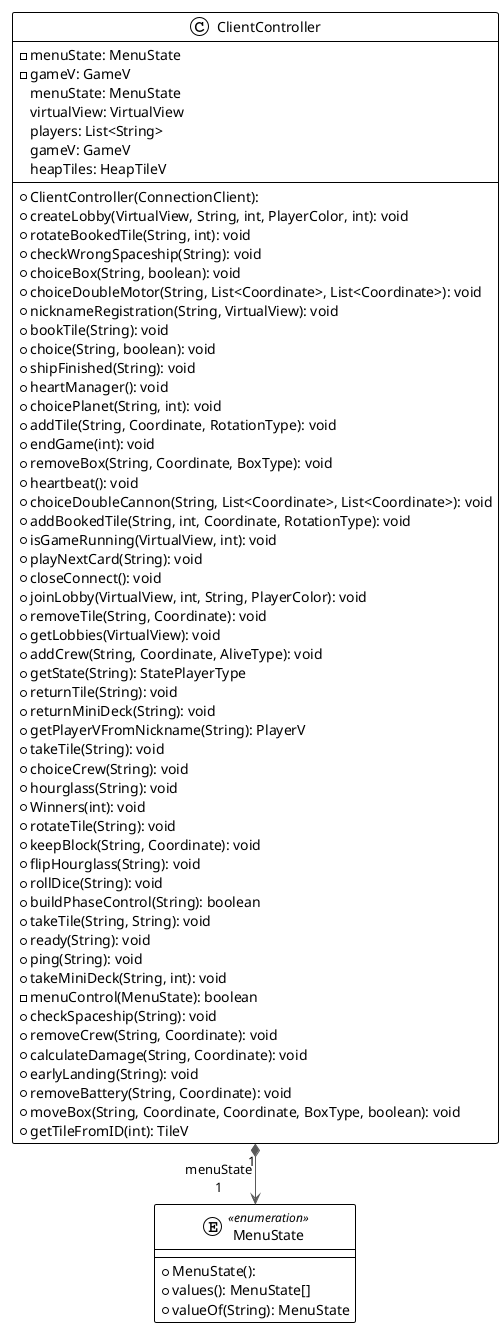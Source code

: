 @startuml

!theme plain
top to bottom direction
skinparam linetype ortho

class ClientController {
  + ClientController(ConnectionClient): 
  - menuState: MenuState
  - gameV: GameV
  + createLobby(VirtualView, String, int, PlayerColor, int): void
  + rotateBookedTile(String, int): void
  + checkWrongSpaceship(String): void
  + choiceBox(String, boolean): void
  + choiceDoubleMotor(String, List<Coordinate>, List<Coordinate>): void
  + nicknameRegistration(String, VirtualView): void
  + bookTile(String): void
  + choice(String, boolean): void
  + shipFinished(String): void
  + heartManager(): void
  + choicePlanet(String, int): void
  + addTile(String, Coordinate, RotationType): void
  + endGame(int): void
  + removeBox(String, Coordinate, BoxType): void
  + heartbeat(): void
  + choiceDoubleCannon(String, List<Coordinate>, List<Coordinate>): void
  + addBookedTile(String, int, Coordinate, RotationType): void
  + isGameRunning(VirtualView, int): void
  + playNextCard(String): void
  + closeConnect(): void
  + joinLobby(VirtualView, int, String, PlayerColor): void
  + removeTile(String, Coordinate): void
  + getLobbies(VirtualView): void
  + addCrew(String, Coordinate, AliveType): void
  + getState(String): StatePlayerType
  + returnTile(String): void
  + returnMiniDeck(String): void
  + getPlayerVFromNickname(String): PlayerV
  + takeTile(String): void
  + choiceCrew(String): void
  + hourglass(String): void
  + Winners(int): void
  + rotateTile(String): void
  + keepBlock(String, Coordinate): void
  + flipHourglass(String): void
  + rollDice(String): void
  + buildPhaseControl(String): boolean
  + takeTile(String, String): void
  + ready(String): void
  + ping(String): void
  + takeMiniDeck(String, int): void
  - menuControl(MenuState): boolean
  + checkSpaceship(String): void
  + removeCrew(String, Coordinate): void
  + calculateDamage(String, Coordinate): void
  + earlyLanding(String): void
  + removeBattery(String, Coordinate): void
  + moveBox(String, Coordinate, Coordinate, BoxType, boolean): void
  + getTileFromID(int): TileV
   menuState: MenuState
   virtualView: VirtualView
   players: List<String>
   gameV: GameV
   heapTiles: HeapTileV
}
enum MenuState << enumeration >> {
  + MenuState(): 
  + values(): MenuState[]
  + valueOf(String): MenuState
}

ClientController "1" *-[#595959,plain]-> "menuState\n1" MenuState        
@enduml
